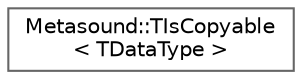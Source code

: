 digraph "Graphical Class Hierarchy"
{
 // INTERACTIVE_SVG=YES
 // LATEX_PDF_SIZE
  bgcolor="transparent";
  edge [fontname=Helvetica,fontsize=10,labelfontname=Helvetica,labelfontsize=10];
  node [fontname=Helvetica,fontsize=10,shape=box,height=0.2,width=0.4];
  rankdir="LR";
  Node0 [id="Node000000",label="Metasound::TIsCopyable\l\< TDataType \>",height=0.2,width=0.4,color="grey40", fillcolor="white", style="filled",URL="$d7/d6a/structMetasound_1_1TIsCopyable.html",tooltip=" "];
}

